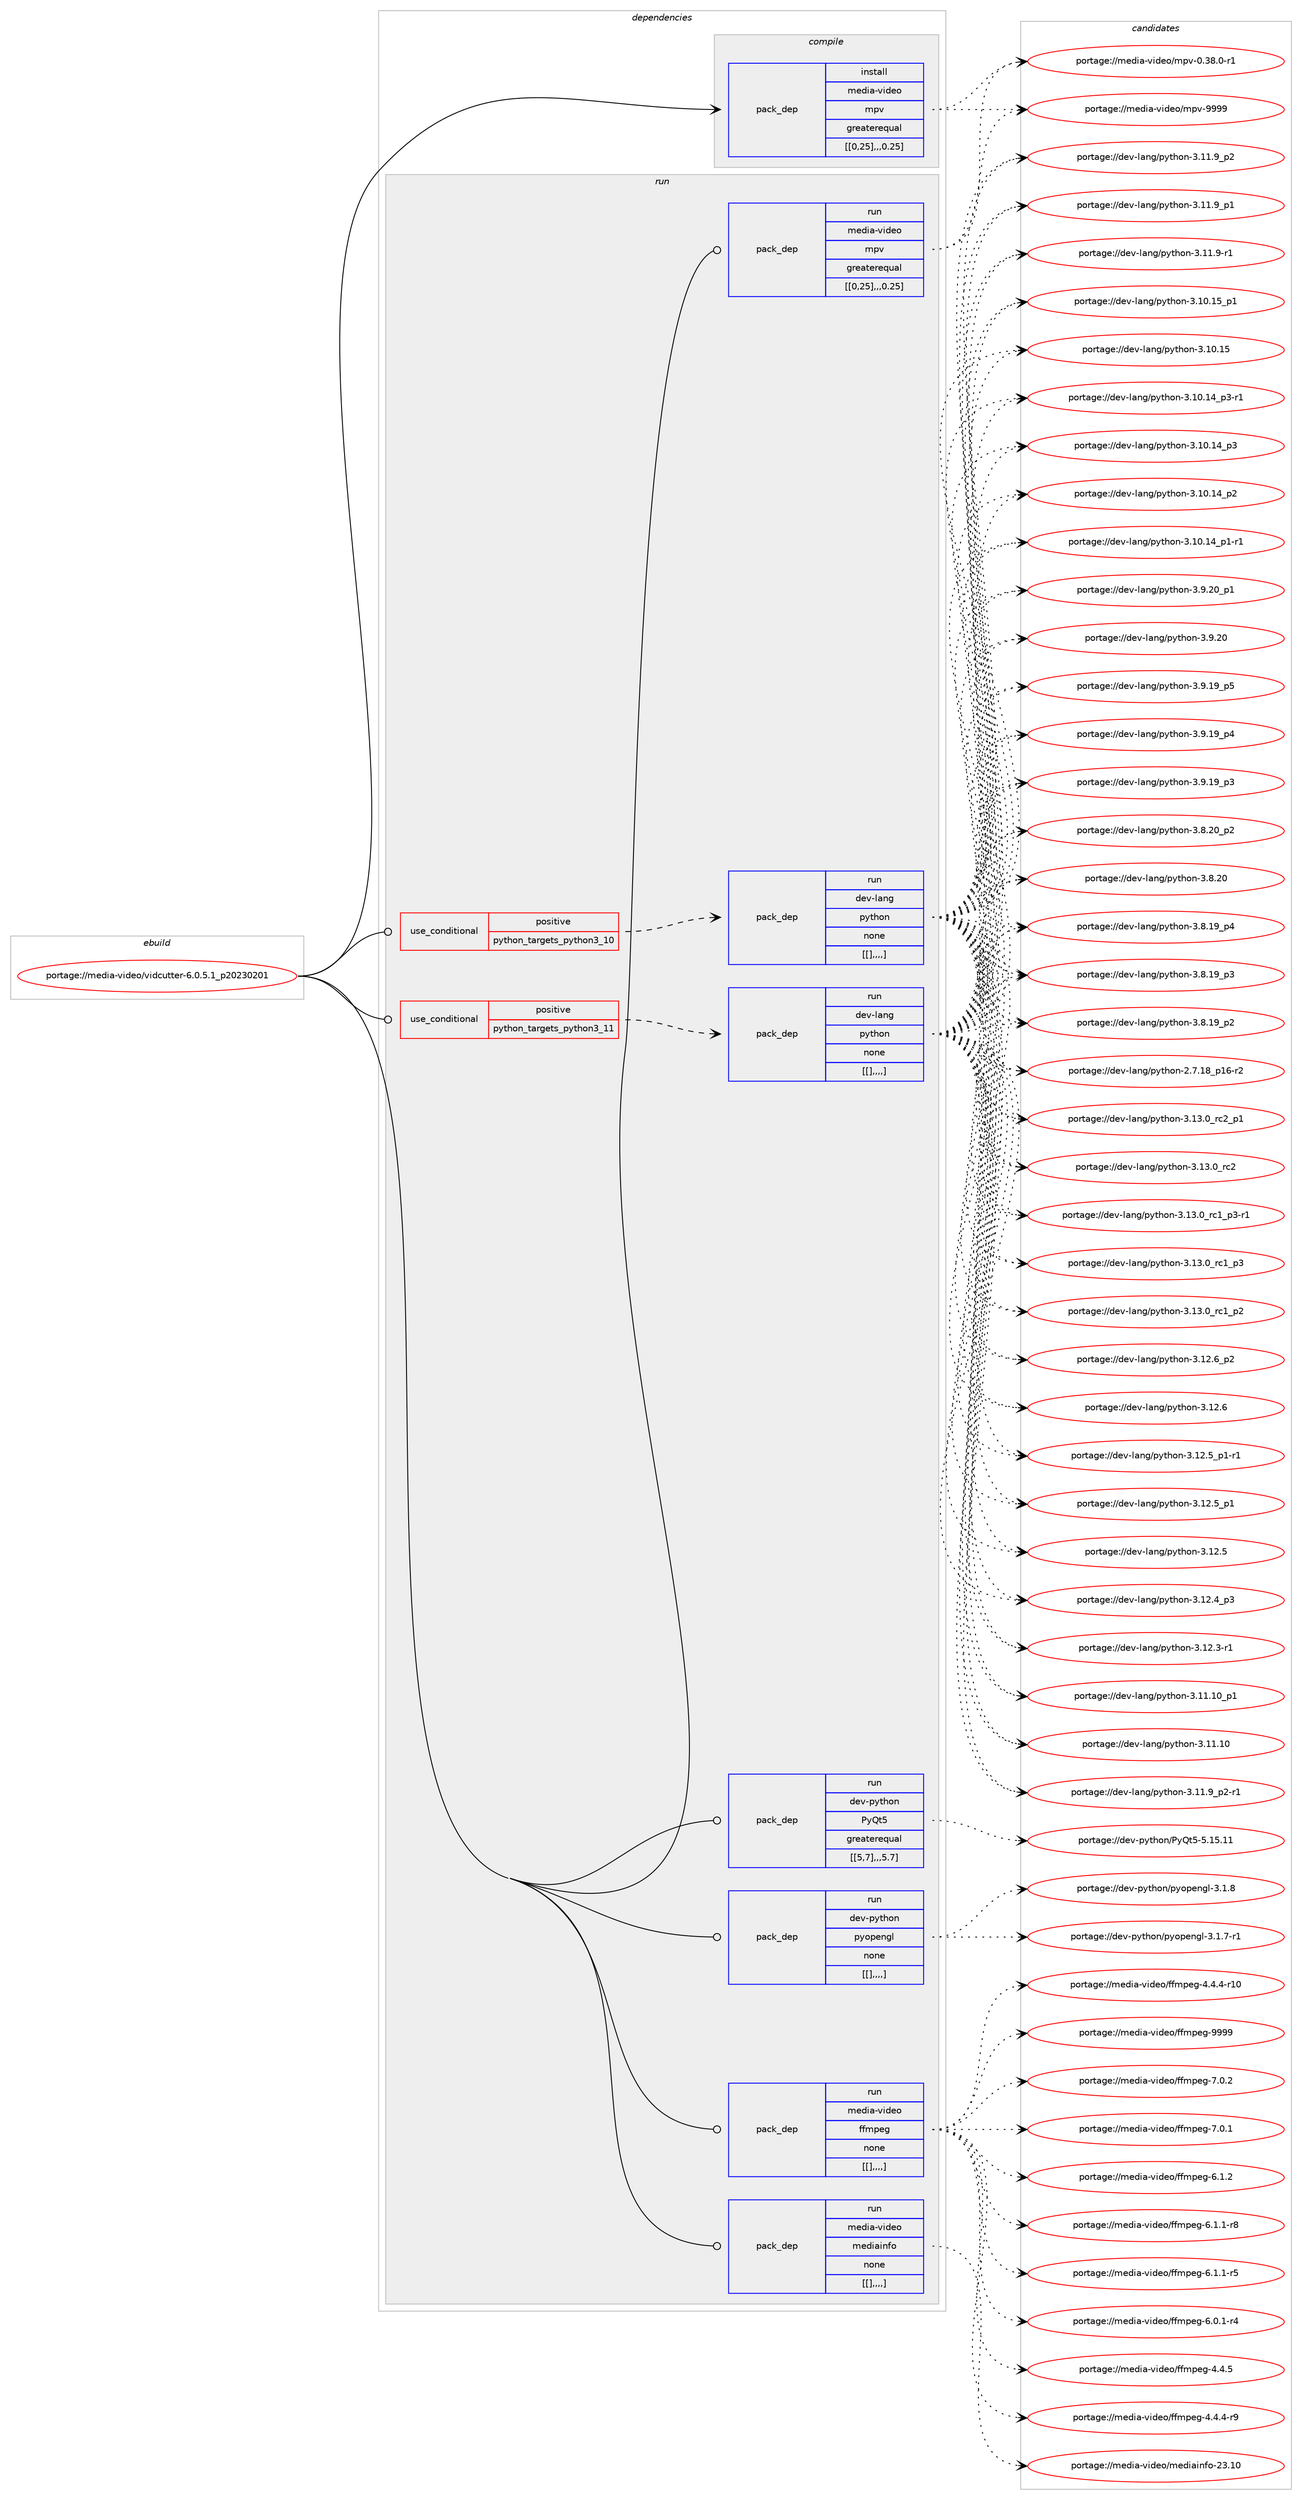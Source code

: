 digraph prolog {

# *************
# Graph options
# *************

newrank=true;
concentrate=true;
compound=true;
graph [rankdir=LR,fontname=Helvetica,fontsize=10,ranksep=1.5];#, ranksep=2.5, nodesep=0.2];
edge  [arrowhead=vee];
node  [fontname=Helvetica,fontsize=10];

# **********
# The ebuild
# **********

subgraph cluster_leftcol {
color=gray;
label=<<i>ebuild</i>>;
id [label="portage://media-video/vidcutter-6.0.5.1_p20230201", color=red, width=4, href="../media-video/vidcutter-6.0.5.1_p20230201.svg"];
}

# ****************
# The dependencies
# ****************

subgraph cluster_midcol {
color=gray;
label=<<i>dependencies</i>>;
subgraph cluster_compile {
fillcolor="#eeeeee";
style=filled;
label=<<i>compile</i>>;
subgraph pack253228 {
dependency345781 [label=<<TABLE BORDER="0" CELLBORDER="1" CELLSPACING="0" CELLPADDING="4" WIDTH="220"><TR><TD ROWSPAN="6" CELLPADDING="30">pack_dep</TD></TR><TR><TD WIDTH="110">install</TD></TR><TR><TD>media-video</TD></TR><TR><TD>mpv</TD></TR><TR><TD>greaterequal</TD></TR><TR><TD>[[0,25],,,0.25]</TD></TR></TABLE>>, shape=none, color=blue];
}
id:e -> dependency345781:w [weight=20,style="solid",arrowhead="vee"];
}
subgraph cluster_compileandrun {
fillcolor="#eeeeee";
style=filled;
label=<<i>compile and run</i>>;
}
subgraph cluster_run {
fillcolor="#eeeeee";
style=filled;
label=<<i>run</i>>;
subgraph cond89976 {
dependency345782 [label=<<TABLE BORDER="0" CELLBORDER="1" CELLSPACING="0" CELLPADDING="4"><TR><TD ROWSPAN="3" CELLPADDING="10">use_conditional</TD></TR><TR><TD>positive</TD></TR><TR><TD>python_targets_python3_10</TD></TR></TABLE>>, shape=none, color=red];
subgraph pack253229 {
dependency345783 [label=<<TABLE BORDER="0" CELLBORDER="1" CELLSPACING="0" CELLPADDING="4" WIDTH="220"><TR><TD ROWSPAN="6" CELLPADDING="30">pack_dep</TD></TR><TR><TD WIDTH="110">run</TD></TR><TR><TD>dev-lang</TD></TR><TR><TD>python</TD></TR><TR><TD>none</TD></TR><TR><TD>[[],,,,]</TD></TR></TABLE>>, shape=none, color=blue];
}
dependency345782:e -> dependency345783:w [weight=20,style="dashed",arrowhead="vee"];
}
id:e -> dependency345782:w [weight=20,style="solid",arrowhead="odot"];
subgraph cond89977 {
dependency345784 [label=<<TABLE BORDER="0" CELLBORDER="1" CELLSPACING="0" CELLPADDING="4"><TR><TD ROWSPAN="3" CELLPADDING="10">use_conditional</TD></TR><TR><TD>positive</TD></TR><TR><TD>python_targets_python3_11</TD></TR></TABLE>>, shape=none, color=red];
subgraph pack253230 {
dependency345785 [label=<<TABLE BORDER="0" CELLBORDER="1" CELLSPACING="0" CELLPADDING="4" WIDTH="220"><TR><TD ROWSPAN="6" CELLPADDING="30">pack_dep</TD></TR><TR><TD WIDTH="110">run</TD></TR><TR><TD>dev-lang</TD></TR><TR><TD>python</TD></TR><TR><TD>none</TD></TR><TR><TD>[[],,,,]</TD></TR></TABLE>>, shape=none, color=blue];
}
dependency345784:e -> dependency345785:w [weight=20,style="dashed",arrowhead="vee"];
}
id:e -> dependency345784:w [weight=20,style="solid",arrowhead="odot"];
subgraph pack253231 {
dependency345786 [label=<<TABLE BORDER="0" CELLBORDER="1" CELLSPACING="0" CELLPADDING="4" WIDTH="220"><TR><TD ROWSPAN="6" CELLPADDING="30">pack_dep</TD></TR><TR><TD WIDTH="110">run</TD></TR><TR><TD>dev-python</TD></TR><TR><TD>PyQt5</TD></TR><TR><TD>greaterequal</TD></TR><TR><TD>[[5,7],,,5.7]</TD></TR></TABLE>>, shape=none, color=blue];
}
id:e -> dependency345786:w [weight=20,style="solid",arrowhead="odot"];
subgraph pack253232 {
dependency345787 [label=<<TABLE BORDER="0" CELLBORDER="1" CELLSPACING="0" CELLPADDING="4" WIDTH="220"><TR><TD ROWSPAN="6" CELLPADDING="30">pack_dep</TD></TR><TR><TD WIDTH="110">run</TD></TR><TR><TD>dev-python</TD></TR><TR><TD>pyopengl</TD></TR><TR><TD>none</TD></TR><TR><TD>[[],,,,]</TD></TR></TABLE>>, shape=none, color=blue];
}
id:e -> dependency345787:w [weight=20,style="solid",arrowhead="odot"];
subgraph pack253233 {
dependency345788 [label=<<TABLE BORDER="0" CELLBORDER="1" CELLSPACING="0" CELLPADDING="4" WIDTH="220"><TR><TD ROWSPAN="6" CELLPADDING="30">pack_dep</TD></TR><TR><TD WIDTH="110">run</TD></TR><TR><TD>media-video</TD></TR><TR><TD>ffmpeg</TD></TR><TR><TD>none</TD></TR><TR><TD>[[],,,,]</TD></TR></TABLE>>, shape=none, color=blue];
}
id:e -> dependency345788:w [weight=20,style="solid",arrowhead="odot"];
subgraph pack253234 {
dependency345789 [label=<<TABLE BORDER="0" CELLBORDER="1" CELLSPACING="0" CELLPADDING="4" WIDTH="220"><TR><TD ROWSPAN="6" CELLPADDING="30">pack_dep</TD></TR><TR><TD WIDTH="110">run</TD></TR><TR><TD>media-video</TD></TR><TR><TD>mediainfo</TD></TR><TR><TD>none</TD></TR><TR><TD>[[],,,,]</TD></TR></TABLE>>, shape=none, color=blue];
}
id:e -> dependency345789:w [weight=20,style="solid",arrowhead="odot"];
subgraph pack253235 {
dependency345790 [label=<<TABLE BORDER="0" CELLBORDER="1" CELLSPACING="0" CELLPADDING="4" WIDTH="220"><TR><TD ROWSPAN="6" CELLPADDING="30">pack_dep</TD></TR><TR><TD WIDTH="110">run</TD></TR><TR><TD>media-video</TD></TR><TR><TD>mpv</TD></TR><TR><TD>greaterequal</TD></TR><TR><TD>[[0,25],,,0.25]</TD></TR></TABLE>>, shape=none, color=blue];
}
id:e -> dependency345790:w [weight=20,style="solid",arrowhead="odot"];
}
}

# **************
# The candidates
# **************

subgraph cluster_choices {
rank=same;
color=gray;
label=<<i>candidates</i>>;

subgraph choice253228 {
color=black;
nodesep=1;
choice1091011001059745118105100101111471091121184557575757 [label="portage://media-video/mpv-9999", color=red, width=4,href="../media-video/mpv-9999.svg"];
choice109101100105974511810510010111147109112118454846515646484511449 [label="portage://media-video/mpv-0.38.0-r1", color=red, width=4,href="../media-video/mpv-0.38.0-r1.svg"];
dependency345781:e -> choice1091011001059745118105100101111471091121184557575757:w [style=dotted,weight="100"];
dependency345781:e -> choice109101100105974511810510010111147109112118454846515646484511449:w [style=dotted,weight="100"];
}
subgraph choice253229 {
color=black;
nodesep=1;
choice100101118451089711010347112121116104111110455146495146489511499509511249 [label="portage://dev-lang/python-3.13.0_rc2_p1", color=red, width=4,href="../dev-lang/python-3.13.0_rc2_p1.svg"];
choice10010111845108971101034711212111610411111045514649514648951149950 [label="portage://dev-lang/python-3.13.0_rc2", color=red, width=4,href="../dev-lang/python-3.13.0_rc2.svg"];
choice1001011184510897110103471121211161041111104551464951464895114994995112514511449 [label="portage://dev-lang/python-3.13.0_rc1_p3-r1", color=red, width=4,href="../dev-lang/python-3.13.0_rc1_p3-r1.svg"];
choice100101118451089711010347112121116104111110455146495146489511499499511251 [label="portage://dev-lang/python-3.13.0_rc1_p3", color=red, width=4,href="../dev-lang/python-3.13.0_rc1_p3.svg"];
choice100101118451089711010347112121116104111110455146495146489511499499511250 [label="portage://dev-lang/python-3.13.0_rc1_p2", color=red, width=4,href="../dev-lang/python-3.13.0_rc1_p2.svg"];
choice100101118451089711010347112121116104111110455146495046549511250 [label="portage://dev-lang/python-3.12.6_p2", color=red, width=4,href="../dev-lang/python-3.12.6_p2.svg"];
choice10010111845108971101034711212111610411111045514649504654 [label="portage://dev-lang/python-3.12.6", color=red, width=4,href="../dev-lang/python-3.12.6.svg"];
choice1001011184510897110103471121211161041111104551464950465395112494511449 [label="portage://dev-lang/python-3.12.5_p1-r1", color=red, width=4,href="../dev-lang/python-3.12.5_p1-r1.svg"];
choice100101118451089711010347112121116104111110455146495046539511249 [label="portage://dev-lang/python-3.12.5_p1", color=red, width=4,href="../dev-lang/python-3.12.5_p1.svg"];
choice10010111845108971101034711212111610411111045514649504653 [label="portage://dev-lang/python-3.12.5", color=red, width=4,href="../dev-lang/python-3.12.5.svg"];
choice100101118451089711010347112121116104111110455146495046529511251 [label="portage://dev-lang/python-3.12.4_p3", color=red, width=4,href="../dev-lang/python-3.12.4_p3.svg"];
choice100101118451089711010347112121116104111110455146495046514511449 [label="portage://dev-lang/python-3.12.3-r1", color=red, width=4,href="../dev-lang/python-3.12.3-r1.svg"];
choice10010111845108971101034711212111610411111045514649494649489511249 [label="portage://dev-lang/python-3.11.10_p1", color=red, width=4,href="../dev-lang/python-3.11.10_p1.svg"];
choice1001011184510897110103471121211161041111104551464949464948 [label="portage://dev-lang/python-3.11.10", color=red, width=4,href="../dev-lang/python-3.11.10.svg"];
choice1001011184510897110103471121211161041111104551464949465795112504511449 [label="portage://dev-lang/python-3.11.9_p2-r1", color=red, width=4,href="../dev-lang/python-3.11.9_p2-r1.svg"];
choice100101118451089711010347112121116104111110455146494946579511250 [label="portage://dev-lang/python-3.11.9_p2", color=red, width=4,href="../dev-lang/python-3.11.9_p2.svg"];
choice100101118451089711010347112121116104111110455146494946579511249 [label="portage://dev-lang/python-3.11.9_p1", color=red, width=4,href="../dev-lang/python-3.11.9_p1.svg"];
choice100101118451089711010347112121116104111110455146494946574511449 [label="portage://dev-lang/python-3.11.9-r1", color=red, width=4,href="../dev-lang/python-3.11.9-r1.svg"];
choice10010111845108971101034711212111610411111045514649484649539511249 [label="portage://dev-lang/python-3.10.15_p1", color=red, width=4,href="../dev-lang/python-3.10.15_p1.svg"];
choice1001011184510897110103471121211161041111104551464948464953 [label="portage://dev-lang/python-3.10.15", color=red, width=4,href="../dev-lang/python-3.10.15.svg"];
choice100101118451089711010347112121116104111110455146494846495295112514511449 [label="portage://dev-lang/python-3.10.14_p3-r1", color=red, width=4,href="../dev-lang/python-3.10.14_p3-r1.svg"];
choice10010111845108971101034711212111610411111045514649484649529511251 [label="portage://dev-lang/python-3.10.14_p3", color=red, width=4,href="../dev-lang/python-3.10.14_p3.svg"];
choice10010111845108971101034711212111610411111045514649484649529511250 [label="portage://dev-lang/python-3.10.14_p2", color=red, width=4,href="../dev-lang/python-3.10.14_p2.svg"];
choice100101118451089711010347112121116104111110455146494846495295112494511449 [label="portage://dev-lang/python-3.10.14_p1-r1", color=red, width=4,href="../dev-lang/python-3.10.14_p1-r1.svg"];
choice100101118451089711010347112121116104111110455146574650489511249 [label="portage://dev-lang/python-3.9.20_p1", color=red, width=4,href="../dev-lang/python-3.9.20_p1.svg"];
choice10010111845108971101034711212111610411111045514657465048 [label="portage://dev-lang/python-3.9.20", color=red, width=4,href="../dev-lang/python-3.9.20.svg"];
choice100101118451089711010347112121116104111110455146574649579511253 [label="portage://dev-lang/python-3.9.19_p5", color=red, width=4,href="../dev-lang/python-3.9.19_p5.svg"];
choice100101118451089711010347112121116104111110455146574649579511252 [label="portage://dev-lang/python-3.9.19_p4", color=red, width=4,href="../dev-lang/python-3.9.19_p4.svg"];
choice100101118451089711010347112121116104111110455146574649579511251 [label="portage://dev-lang/python-3.9.19_p3", color=red, width=4,href="../dev-lang/python-3.9.19_p3.svg"];
choice100101118451089711010347112121116104111110455146564650489511250 [label="portage://dev-lang/python-3.8.20_p2", color=red, width=4,href="../dev-lang/python-3.8.20_p2.svg"];
choice10010111845108971101034711212111610411111045514656465048 [label="portage://dev-lang/python-3.8.20", color=red, width=4,href="../dev-lang/python-3.8.20.svg"];
choice100101118451089711010347112121116104111110455146564649579511252 [label="portage://dev-lang/python-3.8.19_p4", color=red, width=4,href="../dev-lang/python-3.8.19_p4.svg"];
choice100101118451089711010347112121116104111110455146564649579511251 [label="portage://dev-lang/python-3.8.19_p3", color=red, width=4,href="../dev-lang/python-3.8.19_p3.svg"];
choice100101118451089711010347112121116104111110455146564649579511250 [label="portage://dev-lang/python-3.8.19_p2", color=red, width=4,href="../dev-lang/python-3.8.19_p2.svg"];
choice100101118451089711010347112121116104111110455046554649569511249544511450 [label="portage://dev-lang/python-2.7.18_p16-r2", color=red, width=4,href="../dev-lang/python-2.7.18_p16-r2.svg"];
dependency345783:e -> choice100101118451089711010347112121116104111110455146495146489511499509511249:w [style=dotted,weight="100"];
dependency345783:e -> choice10010111845108971101034711212111610411111045514649514648951149950:w [style=dotted,weight="100"];
dependency345783:e -> choice1001011184510897110103471121211161041111104551464951464895114994995112514511449:w [style=dotted,weight="100"];
dependency345783:e -> choice100101118451089711010347112121116104111110455146495146489511499499511251:w [style=dotted,weight="100"];
dependency345783:e -> choice100101118451089711010347112121116104111110455146495146489511499499511250:w [style=dotted,weight="100"];
dependency345783:e -> choice100101118451089711010347112121116104111110455146495046549511250:w [style=dotted,weight="100"];
dependency345783:e -> choice10010111845108971101034711212111610411111045514649504654:w [style=dotted,weight="100"];
dependency345783:e -> choice1001011184510897110103471121211161041111104551464950465395112494511449:w [style=dotted,weight="100"];
dependency345783:e -> choice100101118451089711010347112121116104111110455146495046539511249:w [style=dotted,weight="100"];
dependency345783:e -> choice10010111845108971101034711212111610411111045514649504653:w [style=dotted,weight="100"];
dependency345783:e -> choice100101118451089711010347112121116104111110455146495046529511251:w [style=dotted,weight="100"];
dependency345783:e -> choice100101118451089711010347112121116104111110455146495046514511449:w [style=dotted,weight="100"];
dependency345783:e -> choice10010111845108971101034711212111610411111045514649494649489511249:w [style=dotted,weight="100"];
dependency345783:e -> choice1001011184510897110103471121211161041111104551464949464948:w [style=dotted,weight="100"];
dependency345783:e -> choice1001011184510897110103471121211161041111104551464949465795112504511449:w [style=dotted,weight="100"];
dependency345783:e -> choice100101118451089711010347112121116104111110455146494946579511250:w [style=dotted,weight="100"];
dependency345783:e -> choice100101118451089711010347112121116104111110455146494946579511249:w [style=dotted,weight="100"];
dependency345783:e -> choice100101118451089711010347112121116104111110455146494946574511449:w [style=dotted,weight="100"];
dependency345783:e -> choice10010111845108971101034711212111610411111045514649484649539511249:w [style=dotted,weight="100"];
dependency345783:e -> choice1001011184510897110103471121211161041111104551464948464953:w [style=dotted,weight="100"];
dependency345783:e -> choice100101118451089711010347112121116104111110455146494846495295112514511449:w [style=dotted,weight="100"];
dependency345783:e -> choice10010111845108971101034711212111610411111045514649484649529511251:w [style=dotted,weight="100"];
dependency345783:e -> choice10010111845108971101034711212111610411111045514649484649529511250:w [style=dotted,weight="100"];
dependency345783:e -> choice100101118451089711010347112121116104111110455146494846495295112494511449:w [style=dotted,weight="100"];
dependency345783:e -> choice100101118451089711010347112121116104111110455146574650489511249:w [style=dotted,weight="100"];
dependency345783:e -> choice10010111845108971101034711212111610411111045514657465048:w [style=dotted,weight="100"];
dependency345783:e -> choice100101118451089711010347112121116104111110455146574649579511253:w [style=dotted,weight="100"];
dependency345783:e -> choice100101118451089711010347112121116104111110455146574649579511252:w [style=dotted,weight="100"];
dependency345783:e -> choice100101118451089711010347112121116104111110455146574649579511251:w [style=dotted,weight="100"];
dependency345783:e -> choice100101118451089711010347112121116104111110455146564650489511250:w [style=dotted,weight="100"];
dependency345783:e -> choice10010111845108971101034711212111610411111045514656465048:w [style=dotted,weight="100"];
dependency345783:e -> choice100101118451089711010347112121116104111110455146564649579511252:w [style=dotted,weight="100"];
dependency345783:e -> choice100101118451089711010347112121116104111110455146564649579511251:w [style=dotted,weight="100"];
dependency345783:e -> choice100101118451089711010347112121116104111110455146564649579511250:w [style=dotted,weight="100"];
dependency345783:e -> choice100101118451089711010347112121116104111110455046554649569511249544511450:w [style=dotted,weight="100"];
}
subgraph choice253230 {
color=black;
nodesep=1;
choice100101118451089711010347112121116104111110455146495146489511499509511249 [label="portage://dev-lang/python-3.13.0_rc2_p1", color=red, width=4,href="../dev-lang/python-3.13.0_rc2_p1.svg"];
choice10010111845108971101034711212111610411111045514649514648951149950 [label="portage://dev-lang/python-3.13.0_rc2", color=red, width=4,href="../dev-lang/python-3.13.0_rc2.svg"];
choice1001011184510897110103471121211161041111104551464951464895114994995112514511449 [label="portage://dev-lang/python-3.13.0_rc1_p3-r1", color=red, width=4,href="../dev-lang/python-3.13.0_rc1_p3-r1.svg"];
choice100101118451089711010347112121116104111110455146495146489511499499511251 [label="portage://dev-lang/python-3.13.0_rc1_p3", color=red, width=4,href="../dev-lang/python-3.13.0_rc1_p3.svg"];
choice100101118451089711010347112121116104111110455146495146489511499499511250 [label="portage://dev-lang/python-3.13.0_rc1_p2", color=red, width=4,href="../dev-lang/python-3.13.0_rc1_p2.svg"];
choice100101118451089711010347112121116104111110455146495046549511250 [label="portage://dev-lang/python-3.12.6_p2", color=red, width=4,href="../dev-lang/python-3.12.6_p2.svg"];
choice10010111845108971101034711212111610411111045514649504654 [label="portage://dev-lang/python-3.12.6", color=red, width=4,href="../dev-lang/python-3.12.6.svg"];
choice1001011184510897110103471121211161041111104551464950465395112494511449 [label="portage://dev-lang/python-3.12.5_p1-r1", color=red, width=4,href="../dev-lang/python-3.12.5_p1-r1.svg"];
choice100101118451089711010347112121116104111110455146495046539511249 [label="portage://dev-lang/python-3.12.5_p1", color=red, width=4,href="../dev-lang/python-3.12.5_p1.svg"];
choice10010111845108971101034711212111610411111045514649504653 [label="portage://dev-lang/python-3.12.5", color=red, width=4,href="../dev-lang/python-3.12.5.svg"];
choice100101118451089711010347112121116104111110455146495046529511251 [label="portage://dev-lang/python-3.12.4_p3", color=red, width=4,href="../dev-lang/python-3.12.4_p3.svg"];
choice100101118451089711010347112121116104111110455146495046514511449 [label="portage://dev-lang/python-3.12.3-r1", color=red, width=4,href="../dev-lang/python-3.12.3-r1.svg"];
choice10010111845108971101034711212111610411111045514649494649489511249 [label="portage://dev-lang/python-3.11.10_p1", color=red, width=4,href="../dev-lang/python-3.11.10_p1.svg"];
choice1001011184510897110103471121211161041111104551464949464948 [label="portage://dev-lang/python-3.11.10", color=red, width=4,href="../dev-lang/python-3.11.10.svg"];
choice1001011184510897110103471121211161041111104551464949465795112504511449 [label="portage://dev-lang/python-3.11.9_p2-r1", color=red, width=4,href="../dev-lang/python-3.11.9_p2-r1.svg"];
choice100101118451089711010347112121116104111110455146494946579511250 [label="portage://dev-lang/python-3.11.9_p2", color=red, width=4,href="../dev-lang/python-3.11.9_p2.svg"];
choice100101118451089711010347112121116104111110455146494946579511249 [label="portage://dev-lang/python-3.11.9_p1", color=red, width=4,href="../dev-lang/python-3.11.9_p1.svg"];
choice100101118451089711010347112121116104111110455146494946574511449 [label="portage://dev-lang/python-3.11.9-r1", color=red, width=4,href="../dev-lang/python-3.11.9-r1.svg"];
choice10010111845108971101034711212111610411111045514649484649539511249 [label="portage://dev-lang/python-3.10.15_p1", color=red, width=4,href="../dev-lang/python-3.10.15_p1.svg"];
choice1001011184510897110103471121211161041111104551464948464953 [label="portage://dev-lang/python-3.10.15", color=red, width=4,href="../dev-lang/python-3.10.15.svg"];
choice100101118451089711010347112121116104111110455146494846495295112514511449 [label="portage://dev-lang/python-3.10.14_p3-r1", color=red, width=4,href="../dev-lang/python-3.10.14_p3-r1.svg"];
choice10010111845108971101034711212111610411111045514649484649529511251 [label="portage://dev-lang/python-3.10.14_p3", color=red, width=4,href="../dev-lang/python-3.10.14_p3.svg"];
choice10010111845108971101034711212111610411111045514649484649529511250 [label="portage://dev-lang/python-3.10.14_p2", color=red, width=4,href="../dev-lang/python-3.10.14_p2.svg"];
choice100101118451089711010347112121116104111110455146494846495295112494511449 [label="portage://dev-lang/python-3.10.14_p1-r1", color=red, width=4,href="../dev-lang/python-3.10.14_p1-r1.svg"];
choice100101118451089711010347112121116104111110455146574650489511249 [label="portage://dev-lang/python-3.9.20_p1", color=red, width=4,href="../dev-lang/python-3.9.20_p1.svg"];
choice10010111845108971101034711212111610411111045514657465048 [label="portage://dev-lang/python-3.9.20", color=red, width=4,href="../dev-lang/python-3.9.20.svg"];
choice100101118451089711010347112121116104111110455146574649579511253 [label="portage://dev-lang/python-3.9.19_p5", color=red, width=4,href="../dev-lang/python-3.9.19_p5.svg"];
choice100101118451089711010347112121116104111110455146574649579511252 [label="portage://dev-lang/python-3.9.19_p4", color=red, width=4,href="../dev-lang/python-3.9.19_p4.svg"];
choice100101118451089711010347112121116104111110455146574649579511251 [label="portage://dev-lang/python-3.9.19_p3", color=red, width=4,href="../dev-lang/python-3.9.19_p3.svg"];
choice100101118451089711010347112121116104111110455146564650489511250 [label="portage://dev-lang/python-3.8.20_p2", color=red, width=4,href="../dev-lang/python-3.8.20_p2.svg"];
choice10010111845108971101034711212111610411111045514656465048 [label="portage://dev-lang/python-3.8.20", color=red, width=4,href="../dev-lang/python-3.8.20.svg"];
choice100101118451089711010347112121116104111110455146564649579511252 [label="portage://dev-lang/python-3.8.19_p4", color=red, width=4,href="../dev-lang/python-3.8.19_p4.svg"];
choice100101118451089711010347112121116104111110455146564649579511251 [label="portage://dev-lang/python-3.8.19_p3", color=red, width=4,href="../dev-lang/python-3.8.19_p3.svg"];
choice100101118451089711010347112121116104111110455146564649579511250 [label="portage://dev-lang/python-3.8.19_p2", color=red, width=4,href="../dev-lang/python-3.8.19_p2.svg"];
choice100101118451089711010347112121116104111110455046554649569511249544511450 [label="portage://dev-lang/python-2.7.18_p16-r2", color=red, width=4,href="../dev-lang/python-2.7.18_p16-r2.svg"];
dependency345785:e -> choice100101118451089711010347112121116104111110455146495146489511499509511249:w [style=dotted,weight="100"];
dependency345785:e -> choice10010111845108971101034711212111610411111045514649514648951149950:w [style=dotted,weight="100"];
dependency345785:e -> choice1001011184510897110103471121211161041111104551464951464895114994995112514511449:w [style=dotted,weight="100"];
dependency345785:e -> choice100101118451089711010347112121116104111110455146495146489511499499511251:w [style=dotted,weight="100"];
dependency345785:e -> choice100101118451089711010347112121116104111110455146495146489511499499511250:w [style=dotted,weight="100"];
dependency345785:e -> choice100101118451089711010347112121116104111110455146495046549511250:w [style=dotted,weight="100"];
dependency345785:e -> choice10010111845108971101034711212111610411111045514649504654:w [style=dotted,weight="100"];
dependency345785:e -> choice1001011184510897110103471121211161041111104551464950465395112494511449:w [style=dotted,weight="100"];
dependency345785:e -> choice100101118451089711010347112121116104111110455146495046539511249:w [style=dotted,weight="100"];
dependency345785:e -> choice10010111845108971101034711212111610411111045514649504653:w [style=dotted,weight="100"];
dependency345785:e -> choice100101118451089711010347112121116104111110455146495046529511251:w [style=dotted,weight="100"];
dependency345785:e -> choice100101118451089711010347112121116104111110455146495046514511449:w [style=dotted,weight="100"];
dependency345785:e -> choice10010111845108971101034711212111610411111045514649494649489511249:w [style=dotted,weight="100"];
dependency345785:e -> choice1001011184510897110103471121211161041111104551464949464948:w [style=dotted,weight="100"];
dependency345785:e -> choice1001011184510897110103471121211161041111104551464949465795112504511449:w [style=dotted,weight="100"];
dependency345785:e -> choice100101118451089711010347112121116104111110455146494946579511250:w [style=dotted,weight="100"];
dependency345785:e -> choice100101118451089711010347112121116104111110455146494946579511249:w [style=dotted,weight="100"];
dependency345785:e -> choice100101118451089711010347112121116104111110455146494946574511449:w [style=dotted,weight="100"];
dependency345785:e -> choice10010111845108971101034711212111610411111045514649484649539511249:w [style=dotted,weight="100"];
dependency345785:e -> choice1001011184510897110103471121211161041111104551464948464953:w [style=dotted,weight="100"];
dependency345785:e -> choice100101118451089711010347112121116104111110455146494846495295112514511449:w [style=dotted,weight="100"];
dependency345785:e -> choice10010111845108971101034711212111610411111045514649484649529511251:w [style=dotted,weight="100"];
dependency345785:e -> choice10010111845108971101034711212111610411111045514649484649529511250:w [style=dotted,weight="100"];
dependency345785:e -> choice100101118451089711010347112121116104111110455146494846495295112494511449:w [style=dotted,weight="100"];
dependency345785:e -> choice100101118451089711010347112121116104111110455146574650489511249:w [style=dotted,weight="100"];
dependency345785:e -> choice10010111845108971101034711212111610411111045514657465048:w [style=dotted,weight="100"];
dependency345785:e -> choice100101118451089711010347112121116104111110455146574649579511253:w [style=dotted,weight="100"];
dependency345785:e -> choice100101118451089711010347112121116104111110455146574649579511252:w [style=dotted,weight="100"];
dependency345785:e -> choice100101118451089711010347112121116104111110455146574649579511251:w [style=dotted,weight="100"];
dependency345785:e -> choice100101118451089711010347112121116104111110455146564650489511250:w [style=dotted,weight="100"];
dependency345785:e -> choice10010111845108971101034711212111610411111045514656465048:w [style=dotted,weight="100"];
dependency345785:e -> choice100101118451089711010347112121116104111110455146564649579511252:w [style=dotted,weight="100"];
dependency345785:e -> choice100101118451089711010347112121116104111110455146564649579511251:w [style=dotted,weight="100"];
dependency345785:e -> choice100101118451089711010347112121116104111110455146564649579511250:w [style=dotted,weight="100"];
dependency345785:e -> choice100101118451089711010347112121116104111110455046554649569511249544511450:w [style=dotted,weight="100"];
}
subgraph choice253231 {
color=black;
nodesep=1;
choice10010111845112121116104111110478012181116534553464953464949 [label="portage://dev-python/PyQt5-5.15.11", color=red, width=4,href="../dev-python/PyQt5-5.15.11.svg"];
dependency345786:e -> choice10010111845112121116104111110478012181116534553464953464949:w [style=dotted,weight="100"];
}
subgraph choice253232 {
color=black;
nodesep=1;
choice1001011184511212111610411111047112121111112101110103108455146494656 [label="portage://dev-python/pyopengl-3.1.8", color=red, width=4,href="../dev-python/pyopengl-3.1.8.svg"];
choice10010111845112121116104111110471121211111121011101031084551464946554511449 [label="portage://dev-python/pyopengl-3.1.7-r1", color=red, width=4,href="../dev-python/pyopengl-3.1.7-r1.svg"];
dependency345787:e -> choice1001011184511212111610411111047112121111112101110103108455146494656:w [style=dotted,weight="100"];
dependency345787:e -> choice10010111845112121116104111110471121211111121011101031084551464946554511449:w [style=dotted,weight="100"];
}
subgraph choice253233 {
color=black;
nodesep=1;
choice1091011001059745118105100101111471021021091121011034557575757 [label="portage://media-video/ffmpeg-9999", color=red, width=4,href="../media-video/ffmpeg-9999.svg"];
choice109101100105974511810510010111147102102109112101103455546484650 [label="portage://media-video/ffmpeg-7.0.2", color=red, width=4,href="../media-video/ffmpeg-7.0.2.svg"];
choice109101100105974511810510010111147102102109112101103455546484649 [label="portage://media-video/ffmpeg-7.0.1", color=red, width=4,href="../media-video/ffmpeg-7.0.1.svg"];
choice109101100105974511810510010111147102102109112101103455446494650 [label="portage://media-video/ffmpeg-6.1.2", color=red, width=4,href="../media-video/ffmpeg-6.1.2.svg"];
choice1091011001059745118105100101111471021021091121011034554464946494511456 [label="portage://media-video/ffmpeg-6.1.1-r8", color=red, width=4,href="../media-video/ffmpeg-6.1.1-r8.svg"];
choice1091011001059745118105100101111471021021091121011034554464946494511453 [label="portage://media-video/ffmpeg-6.1.1-r5", color=red, width=4,href="../media-video/ffmpeg-6.1.1-r5.svg"];
choice1091011001059745118105100101111471021021091121011034554464846494511452 [label="portage://media-video/ffmpeg-6.0.1-r4", color=red, width=4,href="../media-video/ffmpeg-6.0.1-r4.svg"];
choice109101100105974511810510010111147102102109112101103455246524653 [label="portage://media-video/ffmpeg-4.4.5", color=red, width=4,href="../media-video/ffmpeg-4.4.5.svg"];
choice1091011001059745118105100101111471021021091121011034552465246524511457 [label="portage://media-video/ffmpeg-4.4.4-r9", color=red, width=4,href="../media-video/ffmpeg-4.4.4-r9.svg"];
choice109101100105974511810510010111147102102109112101103455246524652451144948 [label="portage://media-video/ffmpeg-4.4.4-r10", color=red, width=4,href="../media-video/ffmpeg-4.4.4-r10.svg"];
dependency345788:e -> choice1091011001059745118105100101111471021021091121011034557575757:w [style=dotted,weight="100"];
dependency345788:e -> choice109101100105974511810510010111147102102109112101103455546484650:w [style=dotted,weight="100"];
dependency345788:e -> choice109101100105974511810510010111147102102109112101103455546484649:w [style=dotted,weight="100"];
dependency345788:e -> choice109101100105974511810510010111147102102109112101103455446494650:w [style=dotted,weight="100"];
dependency345788:e -> choice1091011001059745118105100101111471021021091121011034554464946494511456:w [style=dotted,weight="100"];
dependency345788:e -> choice1091011001059745118105100101111471021021091121011034554464946494511453:w [style=dotted,weight="100"];
dependency345788:e -> choice1091011001059745118105100101111471021021091121011034554464846494511452:w [style=dotted,weight="100"];
dependency345788:e -> choice109101100105974511810510010111147102102109112101103455246524653:w [style=dotted,weight="100"];
dependency345788:e -> choice1091011001059745118105100101111471021021091121011034552465246524511457:w [style=dotted,weight="100"];
dependency345788:e -> choice109101100105974511810510010111147102102109112101103455246524652451144948:w [style=dotted,weight="100"];
}
subgraph choice253234 {
color=black;
nodesep=1;
choice10910110010597451181051001011114710910110010597105110102111455051464948 [label="portage://media-video/mediainfo-23.10", color=red, width=4,href="../media-video/mediainfo-23.10.svg"];
dependency345789:e -> choice10910110010597451181051001011114710910110010597105110102111455051464948:w [style=dotted,weight="100"];
}
subgraph choice253235 {
color=black;
nodesep=1;
choice1091011001059745118105100101111471091121184557575757 [label="portage://media-video/mpv-9999", color=red, width=4,href="../media-video/mpv-9999.svg"];
choice109101100105974511810510010111147109112118454846515646484511449 [label="portage://media-video/mpv-0.38.0-r1", color=red, width=4,href="../media-video/mpv-0.38.0-r1.svg"];
dependency345790:e -> choice1091011001059745118105100101111471091121184557575757:w [style=dotted,weight="100"];
dependency345790:e -> choice109101100105974511810510010111147109112118454846515646484511449:w [style=dotted,weight="100"];
}
}

}
